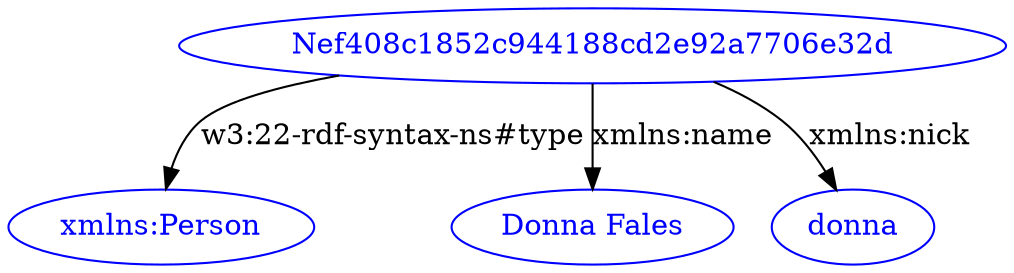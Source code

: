 // Test_a1
digraph {
	"283010b2-6e31-11e9-825f-20689dd700af" [label="xmlns:Person" color=blue fontcolor=blue]
	"28300c48-6e31-11e9-825f-20689dd700af" [label=Nef408c1852c944188cd2e92a7706e32d color=blue fontcolor=blue]
	"28300d4c-6e31-11e9-825f-20689dd700af" [label="Donna Fales" color=blue fontcolor=blue]
	"283013d2-6e31-11e9-825f-20689dd700af" [label=donna color=blue fontcolor=blue]
	"28300c48-6e31-11e9-825f-20689dd700af" -> "283013d2-6e31-11e9-825f-20689dd700af" [label="xmlns:nick"]
	"28300c48-6e31-11e9-825f-20689dd700af" -> "283010b2-6e31-11e9-825f-20689dd700af" [label="w3:22-rdf-syntax-ns#type"]
	"28300c48-6e31-11e9-825f-20689dd700af" -> "28300d4c-6e31-11e9-825f-20689dd700af" [label="xmlns:name"]
}
